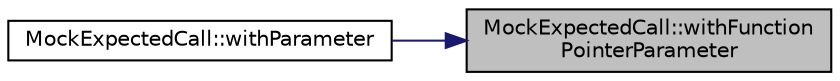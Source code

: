 digraph "MockExpectedCall::withFunctionPointerParameter"
{
 // LATEX_PDF_SIZE
  edge [fontname="Helvetica",fontsize="10",labelfontname="Helvetica",labelfontsize="10"];
  node [fontname="Helvetica",fontsize="10",shape=record];
  rankdir="RL";
  Node1 [label="MockExpectedCall::withFunction\lPointerParameter",height=0.2,width=0.4,color="black", fillcolor="grey75", style="filled", fontcolor="black",tooltip=" "];
  Node1 -> Node2 [dir="back",color="midnightblue",fontsize="10",style="solid",fontname="Helvetica"];
  Node2 [label="MockExpectedCall::withParameter",height=0.2,width=0.4,color="black", fillcolor="white", style="filled",URL="$class_mock_expected_call.html#afe4c9e1885a8ce8e4800f7771137b9ae",tooltip=" "];
}
